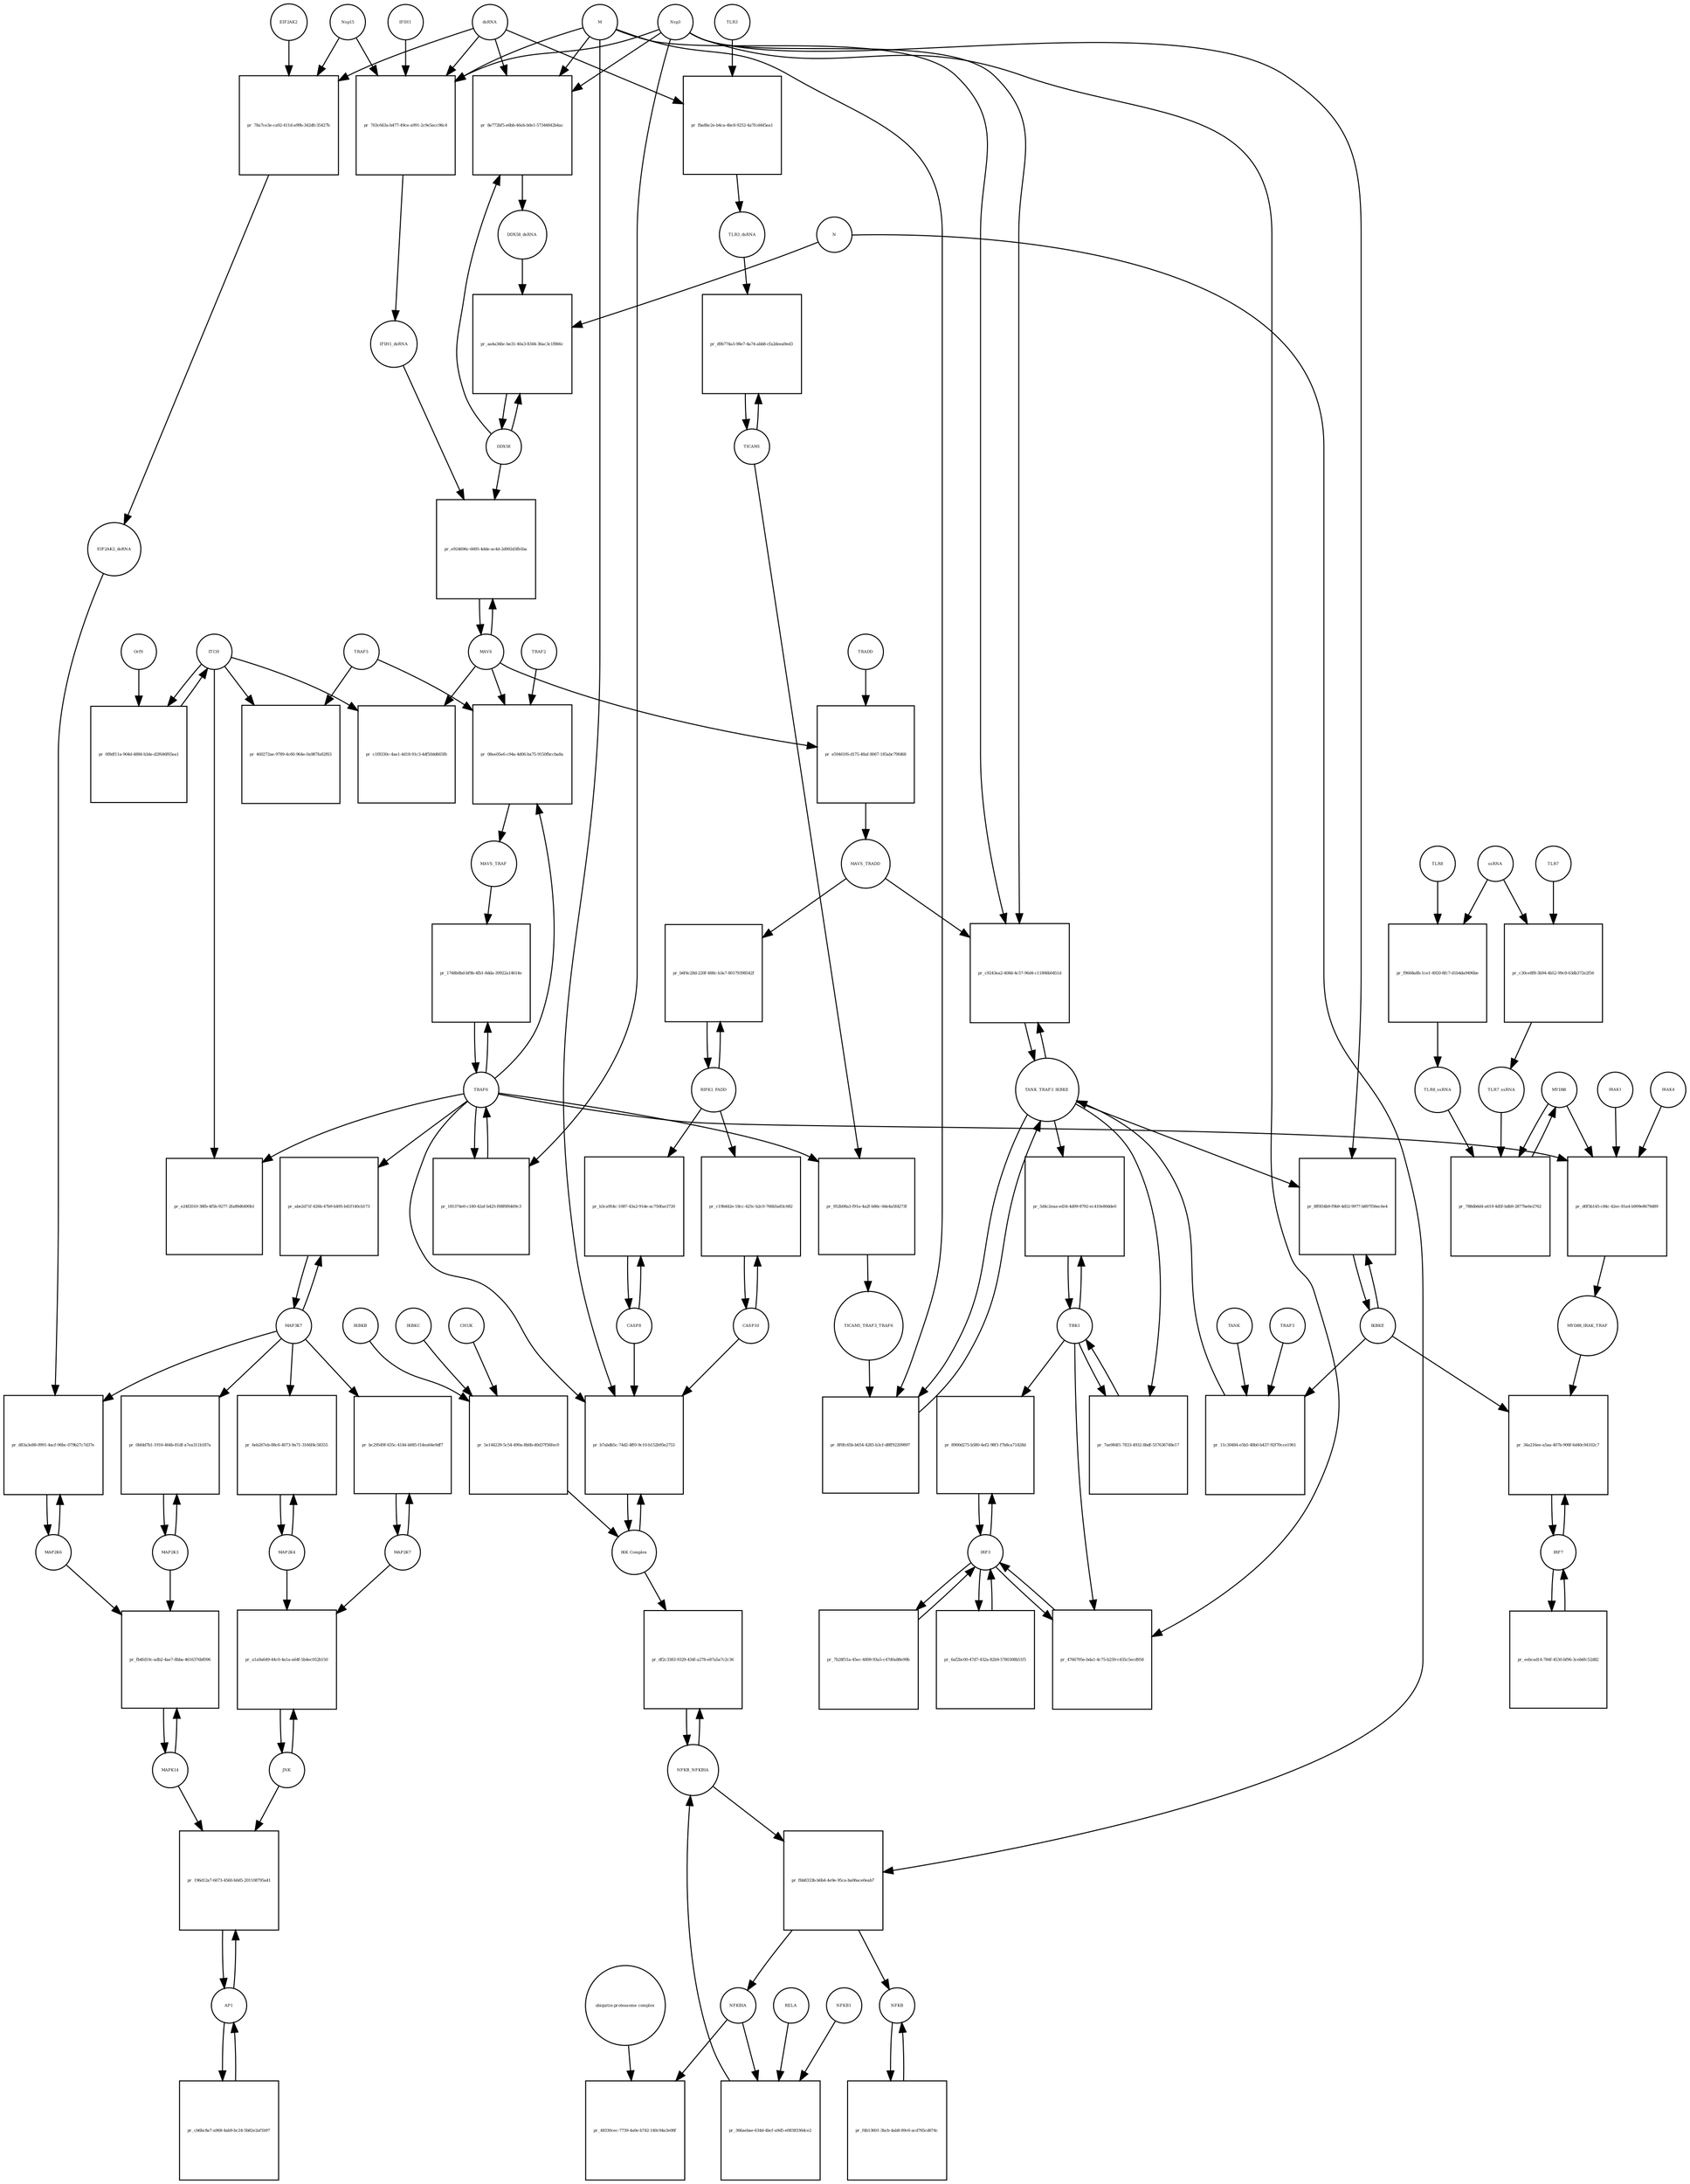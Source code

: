 strict digraph  {
dsRNA [annotation="", bipartite=0, cls="nucleic acid feature", fontsize=4, label=dsRNA, shape=circle];
"pr_8e772bf5-e6bb-46eb-b0e1-57344842b4ac" [annotation="", bipartite=1, cls=process, fontsize=4, label="pr_8e772bf5-e6bb-46eb-b0e1-57344842b4ac", shape=square];
DDX58_dsRNA [annotation="", bipartite=0, cls=complex, fontsize=4, label=DDX58_dsRNA, shape=circle];
M [annotation=urn_miriam_ncbiprotein_1796318601, bipartite=0, cls=macromolecule, fontsize=4, label=M, shape=circle];
Nsp3 [annotation=urn_miriam_ncbiprotein_1802476807, bipartite=0, cls=macromolecule, fontsize=4, label=Nsp3, shape=circle];
DDX58 [annotation=urn_miriam_hgnc_19102, bipartite=0, cls=macromolecule, fontsize=4, label=DDX58, shape=circle];
"pr_763c663a-b477-49ce-a991-2c9e5ecc96c4" [annotation="", bipartite=1, cls=process, fontsize=4, label="pr_763c663a-b477-49ce-a991-2c9e5ecc96c4", shape=square];
IFIH1_dsRNA [annotation="", bipartite=0, cls=complex, fontsize=4, label=IFIH1_dsRNA, shape=circle];
Nsp15 [annotation=urn_miriam_ncbiprotein_1802476818, bipartite=0, cls=macromolecule, fontsize=4, label=Nsp15, shape=circle];
IFIH1 [annotation=urn_miriam_hgnc_18873, bipartite=0, cls=macromolecule, fontsize=4, label=IFIH1, shape=circle];
"pr_aa4a34bc-be31-40a3-8344-36ac3c1f866c" [annotation="", bipartite=1, cls=process, fontsize=4, label="pr_aa4a34bc-be31-40a3-8344-36ac3c1f866c", shape=square];
N [annotation=urn_miriam_ncbiprotein_1798174255, bipartite=0, cls=macromolecule, fontsize=4, label=N, shape=circle];
MAVS [annotation=urn_miriam_hgnc_29233, bipartite=0, cls="macromolecule multimer", fontsize=4, label=MAVS, shape=circle];
"pr_e924696c-6695-4dde-ac4d-2d902d3fb1ba" [annotation="", bipartite=1, cls=process, fontsize=4, label="pr_e924696c-6695-4dde-ac4d-2d902d3fb1ba", shape=square];
NFKBIA [annotation=urn_miriam_hgnc_7797, bipartite=0, cls=macromolecule, fontsize=4, label=NFKBIA, shape=circle];
"pr_48330cec-7739-4a0e-b742-140c94a3e08f" [annotation="", bipartite=1, cls=process, fontsize=4, label="pr_48330cec-7739-4a0e-b742-140c94a3e08f", shape=square];
"ubiquitin-proteasome complex" [annotation="", bipartite=0, cls=complex, fontsize=4, label="ubiquitin-proteasome complex", shape=circle];
IRF3 [annotation=urn_miriam_hgnc_6118, bipartite=0, cls=macromolecule, fontsize=4, label=IRF3, shape=circle];
"pr_8900d275-b580-4ef2-98f1-f7b8ca71428d" [annotation="", bipartite=1, cls=process, fontsize=4, label="pr_8900d275-b580-4ef2-98f1-f7b8ca71428d", shape=square];
TBK1 [annotation="", bipartite=0, cls=macromolecule, fontsize=4, label=TBK1, shape=circle];
"pr_4766795e-bda1-4c75-b259-c435c5ecd958" [annotation="", bipartite=1, cls=process, fontsize=4, label="pr_4766795e-bda1-4c75-b259-c435c5ecd958", shape=square];
IRF7 [annotation=urn_miriam_hgnc_6122, bipartite=0, cls="macromolecule multimer", fontsize=4, label=IRF7, shape=circle];
"pr_34a216ee-a5aa-407b-906f-6d40c94102c7" [annotation="", bipartite=1, cls=process, fontsize=4, label="pr_34a216ee-a5aa-407b-906f-6d40c94102c7", shape=square];
IKBKE [annotation=urn_miriam_hgnc_14552, bipartite=0, cls=macromolecule, fontsize=4, label=IKBKE, shape=circle];
MYD88_IRAK_TRAF [annotation="", bipartite=0, cls=complex, fontsize=4, label=MYD88_IRAK_TRAF, shape=circle];
TRAF6 [annotation=urn_miriam_hgnc_12036, bipartite=0, cls=macromolecule, fontsize=4, label=TRAF6, shape=circle];
"pr_1748b0bd-bf9b-4fb1-8dda-39922a14614e" [annotation="", bipartite=1, cls=process, fontsize=4, label="pr_1748b0bd-bf9b-4fb1-8dda-39922a14614e", shape=square];
MAVS_TRAF [annotation="", bipartite=0, cls=complex, fontsize=4, label=MAVS_TRAF, shape=circle];
"pr_c1f8330c-4ae1-4d18-91c3-4df50dd665fb" [annotation="", bipartite=1, cls=process, fontsize=4, label="pr_c1f8330c-4ae1-4d18-91c3-4df50dd665fb", shape=square];
ITCH [annotation="", bipartite=0, cls=macromolecule, fontsize=4, label=ITCH, shape=circle];
TRAF5 [annotation=urn_miriam_hgnc_12035, bipartite=0, cls=macromolecule, fontsize=4, label=TRAF5, shape=circle];
"pr_460272ae-9789-4c60-964e-0a987fa82f63" [annotation="", bipartite=1, cls=process, fontsize=4, label="pr_460272ae-9789-4c60-964e-0a987fa82f63", shape=square];
"pr_e24f2010-38fb-4f5b-9277-2fa89d6490b1" [annotation="", bipartite=1, cls=process, fontsize=4, label="pr_e24f2010-38fb-4f5b-9277-2fa89d6490b1", shape=square];
TICAM1 [annotation=urn_miriam_hgnc_18348, bipartite=0, cls=macromolecule, fontsize=4, label=TICAM1, shape=circle];
"pr_d9b774a3-98e7-4a74-abb8-cfa2deea9ed3" [annotation="", bipartite=1, cls=process, fontsize=4, label="pr_d9b774a3-98e7-4a74-abb8-cfa2deea9ed3", shape=square];
TLR3_dsRNA [annotation="", bipartite=0, cls=complex, fontsize=4, label=TLR3_dsRNA, shape=circle];
TLR3 [annotation=urn_miriam_hgnc_11849, bipartite=0, cls="macromolecule multimer", fontsize=4, label=TLR3, shape=circle];
"pr_fba8bc2e-b4ca-4bc8-9252-4a7fcd445ea1" [annotation="", bipartite=1, cls=process, fontsize=4, label="pr_fba8bc2e-b4ca-4bc8-9252-4a7fcd445ea1", shape=square];
"pr_952b08a3-f91a-4a2f-b86c-0de4a5fd273f" [annotation="", bipartite=1, cls=process, fontsize=4, label="pr_952b08a3-f91a-4a2f-b86c-0de4a5fd273f", shape=square];
TICAM1_TRAF3_TRAF6 [annotation="", bipartite=0, cls=complex, fontsize=4, label=TICAM1_TRAF3_TRAF6, shape=circle];
TANK_TRAF3_IKBKE [annotation="", bipartite=0, cls=complex, fontsize=4, label=TANK_TRAF3_IKBKE, shape=circle];
"pr_8f0fc65b-b654-4285-b3cf-d8ff92209897" [annotation="", bipartite=1, cls=process, fontsize=4, label="pr_8f0fc65b-b654-4285-b3cf-d8ff92209897", shape=square];
"pr_5d4c2eaa-ed34-4d09-8792-ec410e80dde0" [annotation="", bipartite=1, cls=process, fontsize=4, label="pr_5d4c2eaa-ed34-4d09-8792-ec410e80dde0", shape=square];
"pr_8ff854b9-f9b9-4d52-9977-b897f56ec6e4" [annotation="", bipartite=1, cls=process, fontsize=4, label="pr_8ff854b9-f9b9-4d52-9977-b897f56ec6e4", shape=square];
MYD88 [annotation="", bipartite=0, cls=macromolecule, fontsize=4, label=MYD88, shape=circle];
"pr_d0f5b145-c84c-42ec-81a4-b909e8679d89" [annotation="", bipartite=1, cls=process, fontsize=4, label="pr_d0f5b145-c84c-42ec-81a4-b909e8679d89", shape=square];
IRAK1 [annotation=urn_miriam_hgnc_6112, bipartite=0, cls=macromolecule, fontsize=4, label=IRAK1, shape=circle];
IRAK4 [annotation=urn_miriam_hgnc_17967, bipartite=0, cls=macromolecule, fontsize=4, label=IRAK4, shape=circle];
TLR7 [annotation=urn_miriam_hgnc_15631, bipartite=0, cls=macromolecule, fontsize=4, label=TLR7, shape=circle];
"pr_c30ce8f8-3b94-4b52-99c8-63db372e2f56" [annotation="", bipartite=1, cls=process, fontsize=4, label="pr_c30ce8f8-3b94-4b52-99c8-63db372e2f56", shape=square];
TLR7_ssRNA [annotation="", bipartite=0, cls=complex, fontsize=4, label=TLR7_ssRNA, shape=circle];
ssRNA [annotation="", bipartite=0, cls="nucleic acid feature", fontsize=4, label=ssRNA, shape=circle];
TLR8 [annotation=urn_miriam_hgnc_15632, bipartite=0, cls=macromolecule, fontsize=4, label=TLR8, shape=circle];
"pr_f9668a8b-1ce1-4920-8fc7-d1b4da9496be" [annotation="", bipartite=1, cls=process, fontsize=4, label="pr_f9668a8b-1ce1-4920-8fc7-d1b4da9496be", shape=square];
TLR8_ssRNA [annotation="", bipartite=0, cls=complex, fontsize=4, label=TLR8_ssRNA, shape=circle];
"pr_788db6d4-a619-4d5f-bdb9-2877be6e2762" [annotation="", bipartite=1, cls=process, fontsize=4, label="pr_788db6d4-a619-4d5f-bdb9-2877be6e2762", shape=square];
MAP3K7 [annotation="", bipartite=0, cls=macromolecule, fontsize=4, label=MAP3K7, shape=circle];
"pr_abe2d71f-426b-47b9-b495-b41f140cb173" [annotation="", bipartite=1, cls=process, fontsize=4, label="pr_abe2d71f-426b-47b9-b495-b41f140cb173", shape=square];
TRAF2 [annotation=urn_miriam_hgnc_12032, bipartite=0, cls=macromolecule, fontsize=4, label=TRAF2, shape=circle];
"pr_08ee05e6-c94a-4d06-ba75-9150fbccba8a" [annotation="", bipartite=1, cls=process, fontsize=4, label="pr_08ee05e6-c94a-4d06-ba75-9150fbccba8a", shape=square];
"pr_0f8df11a-904d-4884-b3de-d2f646f65ea1" [annotation="", bipartite=1, cls=process, fontsize=4, label="pr_0f8df11a-904d-4884-b3de-d2f646f65ea1", shape=square];
Orf9 [annotation=urn_miriam_uniprot_P59636, bipartite=0, cls=macromolecule, fontsize=4, label=Orf9, shape=circle];
"pr_e59461f6-d175-48af-8067-185abc79fd68" [annotation="", bipartite=1, cls=process, fontsize=4, label="pr_e59461f6-d175-48af-8067-185abc79fd68", shape=square];
MAVS_TRADD [annotation="", bipartite=0, cls=complex, fontsize=4, label=MAVS_TRADD, shape=circle];
TRADD [annotation=urn_miriam_hgnc_12030, bipartite=0, cls=macromolecule, fontsize=4, label=TRADD, shape=circle];
"pr_181374e0-c180-42af-b425-f08f0f6469c3" [annotation="", bipartite=1, cls=process, fontsize=4, label="pr_181374e0-c180-42af-b425-f08f0f6469c3", shape=square];
AP1 [annotation="", bipartite=0, cls=complex, fontsize=4, label=AP1, shape=circle];
"pr_196d12a7-6673-4560-b0d5-201108795a41" [annotation="", bipartite=1, cls=process, fontsize=4, label="pr_196d12a7-6673-4560-b0d5-201108795a41", shape=square];
MAPK14 [annotation="", bipartite=0, cls=macromolecule, fontsize=4, label=MAPK14, shape=circle];
JNK [annotation="", bipartite=0, cls=complex, fontsize=4, label=JNK, shape=circle];
"pr_a1a9a649-44c0-4a1a-a64f-5b4ec052b150" [annotation="", bipartite=1, cls=process, fontsize=4, label="pr_a1a9a649-44c0-4a1a-a64f-5b4ec052b150", shape=square];
MAP2K7 [annotation="", bipartite=0, cls=macromolecule, fontsize=4, label=MAP2K7, shape=circle];
MAP2K4 [annotation="", bipartite=0, cls=macromolecule, fontsize=4, label=MAP2K4, shape=circle];
"pr_6eb267eb-88c6-4073-9a71-3166f4c58355" [annotation="", bipartite=1, cls=process, fontsize=4, label="pr_6eb267eb-88c6-4073-9a71-3166f4c58355", shape=square];
"pr_bc29549f-635c-4144-b085-f14ea64e9df7" [annotation="", bipartite=1, cls=process, fontsize=4, label="pr_bc29549f-635c-4144-b085-f14ea64e9df7", shape=square];
MAP2K3 [annotation="", bipartite=0, cls=macromolecule, fontsize=4, label=MAP2K3, shape=circle];
"pr_0bfdd7b1-1916-464b-81df-a7ea311b187a" [annotation="", bipartite=1, cls=process, fontsize=4, label="pr_0bfdd7b1-1916-464b-81df-a7ea311b187a", shape=square];
MAP2K6 [annotation="", bipartite=0, cls=macromolecule, fontsize=4, label=MAP2K6, shape=circle];
"pr_d83a3e88-0991-4acf-96bc-079b27c7d37e" [annotation="", bipartite=1, cls=process, fontsize=4, label="pr_d83a3e88-0991-4acf-96bc-079b27c7d37e", shape=square];
EIF2AK2_dsRNA [annotation="", bipartite=0, cls=complex, fontsize=4, label=EIF2AK2_dsRNA, shape=circle];
"pr_78a7ce3e-ca92-411d-a99b-342dfc35427b" [annotation="", bipartite=1, cls=process, fontsize=4, label="pr_78a7ce3e-ca92-411d-a99b-342dfc35427b", shape=square];
EIF2AK2 [annotation=urn_miriam_hgnc_9437, bipartite=0, cls=macromolecule, fontsize=4, label=EIF2AK2, shape=circle];
RIPK1_FADD [annotation="", bipartite=0, cls=complex, fontsize=4, label=RIPK1_FADD, shape=circle];
"pr_b6f4c28d-220f-488c-b3a7-80179398542f" [annotation="", bipartite=1, cls=process, fontsize=4, label="pr_b6f4c28d-220f-488c-b3a7-80179398542f", shape=square];
CASP8 [annotation="", bipartite=0, cls=macromolecule, fontsize=4, label=CASP8, shape=circle];
"pr_b3ca954c-1087-43a2-91de-ac750fae3720" [annotation="", bipartite=1, cls=process, fontsize=4, label="pr_b3ca954c-1087-43a2-91de-ac750fae3720", shape=square];
CASP10 [annotation="", bipartite=0, cls=macromolecule, fontsize=4, label=CASP10, shape=circle];
"pr_c19b442e-18cc-425c-b2c0-766b5a83c682" [annotation="", bipartite=1, cls=process, fontsize=4, label="pr_c19b442e-18cc-425c-b2c0-766b5a83c682", shape=square];
NFKB_NFKBIA [annotation="", bipartite=0, cls=complex, fontsize=4, label=NFKB_NFKBIA, shape=circle];
"pr_df2c3383-9329-434f-a278-e87a5a7c2c36" [annotation="", bipartite=1, cls=process, fontsize=4, label="pr_df2c3383-9329-434f-a278-e87a5a7c2c36", shape=square];
"IKK Complex" [annotation="", bipartite=0, cls=complex, fontsize=4, label="IKK Complex", shape=circle];
"pr_fbb8333b-b6b4-4e9e-95ca-ba06ace0eab7" [annotation="", bipartite=1, cls=process, fontsize=4, label="pr_fbb8333b-b6b4-4e9e-95ca-ba06ace0eab7", shape=square];
NFKB [annotation="", bipartite=0, cls=complex, fontsize=4, label=NFKB, shape=circle];
"pr_b7abdb5c-74d2-4ff0-9c10-b152b95e2753" [annotation="", bipartite=1, cls=process, fontsize=4, label="pr_b7abdb5c-74d2-4ff0-9c10-b152b95e2753", shape=square];
"pr_366aebae-634d-4bcf-a9d5-e0838336dce2" [annotation="", bipartite=1, cls=process, fontsize=4, label="pr_366aebae-634d-4bcf-a9d5-e0838336dce2", shape=square];
RELA [annotation="", bipartite=0, cls=macromolecule, fontsize=4, label=RELA, shape=circle];
NFKB1 [annotation="", bipartite=0, cls=macromolecule, fontsize=4, label=NFKB1, shape=circle];
IKBKG [annotation="", bipartite=0, cls=macromolecule, fontsize=4, label=IKBKG, shape=circle];
"pr_5e144239-5c54-490a-8b0b-d0d37f56fec0" [annotation="", bipartite=1, cls=process, fontsize=4, label="pr_5e144239-5c54-490a-8b0b-d0d37f56fec0", shape=square];
CHUK [annotation="", bipartite=0, cls=macromolecule, fontsize=4, label=CHUK, shape=circle];
IKBKB [annotation="", bipartite=0, cls=macromolecule, fontsize=4, label=IKBKB, shape=circle];
"pr_c9243ea2-408d-4c57-96d4-c11806b0451d" [annotation="", bipartite=1, cls=process, fontsize=4, label="pr_c9243ea2-408d-4c57-96d4-c11806b0451d", shape=square];
"pr_7ae984f1-7833-4932-8bdf-557636748e17" [annotation="", bipartite=1, cls=process, fontsize=4, label="pr_7ae984f1-7833-4932-8bdf-557636748e17", shape=square];
"pr_fb4fd10c-adb2-4ae7-8bba-4616376bf096" [annotation="", bipartite=1, cls=process, fontsize=4, label="pr_fb4fd10c-adb2-4ae7-8bba-4616376bf096", shape=square];
TRAF3 [annotation="", bipartite=0, cls=macromolecule, fontsize=4, label=TRAF3, shape=circle];
"pr_11c30484-e5b5-48b0-b437-92f70cce1961" [annotation="", bipartite=1, cls=process, fontsize=4, label="pr_11c30484-e5b5-48b0-b437-92f70cce1961", shape=square];
TANK [annotation="", bipartite=0, cls=macromolecule, fontsize=4, label=TANK, shape=circle];
"pr_cb6bc8a7-a968-4ab9-bc24-5b82e2af1b97" [annotation="", bipartite=1, cls=process, fontsize=4, label="pr_cb6bc8a7-a968-4ab9-bc24-5b82e2af1b97", shape=square];
"pr_eebcad14-784f-4530-bf96-3ceb6fc52d82" [annotation="", bipartite=1, cls=process, fontsize=4, label="pr_eebcad14-784f-4530-bf96-3ceb6fc52d82", shape=square];
"pr_7b28f51a-45ec-4809-93a5-c47d0a88e99b" [annotation="", bipartite=1, cls=process, fontsize=4, label="pr_7b28f51a-45ec-4809-93a5-c47d0a88e99b", shape=square];
"pr_f4b13601-3bcb-4ab8-89c6-acd765cd674c" [annotation="", bipartite=1, cls=process, fontsize=4, label="pr_f4b13601-3bcb-4ab8-89c6-acd765cd674c", shape=square];
"pr_6af2bc00-47d7-432a-82b9-5780308b51f5" [annotation="", bipartite=1, cls=process, fontsize=4, label="pr_6af2bc00-47d7-432a-82b9-5780308b51f5", shape=square];
dsRNA -> "pr_8e772bf5-e6bb-46eb-b0e1-57344842b4ac"  [annotation="", interaction_type=consumption];
dsRNA -> "pr_763c663a-b477-49ce-a991-2c9e5ecc96c4"  [annotation="", interaction_type=consumption];
dsRNA -> "pr_fba8bc2e-b4ca-4bc8-9252-4a7fcd445ea1"  [annotation="", interaction_type=consumption];
dsRNA -> "pr_78a7ce3e-ca92-411d-a99b-342dfc35427b"  [annotation="", interaction_type=consumption];
"pr_8e772bf5-e6bb-46eb-b0e1-57344842b4ac" -> DDX58_dsRNA  [annotation="", interaction_type=production];
DDX58_dsRNA -> "pr_aa4a34bc-be31-40a3-8344-36ac3c1f866c"  [annotation="urn_miriam_pubmed_25581309|urn_miriam_pubmed_28148787|urn_miriam_taxonomy_694009", interaction_type=catalysis];
M -> "pr_8e772bf5-e6bb-46eb-b0e1-57344842b4ac"  [annotation="urn_miriam_pubmed_20303872|urn_miriam_pubmed_19380580|urn_miriam_pubmed_31226023|urn_miriam_taxonomy_694009", interaction_type=inhibition];
M -> "pr_763c663a-b477-49ce-a991-2c9e5ecc96c4"  [annotation="urn_miriam_pubmed_28484023|urn_miriam_pubmed_19380580|urn_miriam_pubmed_31226023|urn_miriam_taxonomy_694009", interaction_type=inhibition];
M -> "pr_8f0fc65b-b654-4285-b3cf-d8ff92209897"  [annotation="urn_miriam_pubmed_19380580|urn_miriam_pubmed_19366914|urn_miriam_taxonomy_694009", interaction_type=inhibition];
M -> "pr_b7abdb5c-74d2-4ff0-9c10-b152b95e2753"  [annotation="urn_miriam_pubmed_19366914|urn_miriam_pubmed_20303872|urn_miriam_pubmed_17705188|urn_miriam_pubmed_694009", interaction_type=inhibition];
M -> "pr_c9243ea2-408d-4c57-96d4-c11806b0451d"  [annotation="urn_miriam_pubmed_19366914|urn_miriam_pubmed_27164085|urn_miriam_pubmed_19380580|urn_miriam_taxonomy_694009", interaction_type=inhibition];
Nsp3 -> "pr_8e772bf5-e6bb-46eb-b0e1-57344842b4ac"  [annotation="urn_miriam_pubmed_20303872|urn_miriam_pubmed_19380580|urn_miriam_pubmed_31226023|urn_miriam_taxonomy_694009", interaction_type=inhibition];
Nsp3 -> "pr_763c663a-b477-49ce-a991-2c9e5ecc96c4"  [annotation="urn_miriam_pubmed_28484023|urn_miriam_pubmed_19380580|urn_miriam_pubmed_31226023|urn_miriam_taxonomy_694009", interaction_type=inhibition];
Nsp3 -> "pr_4766795e-bda1-4c75-b259-c435c5ecd958"  [annotation="urn_miriam_pubmed_17761676|urn_miriam_pubmed_31226023|urn_miriam_taxonomy_694009", interaction_type=inhibition];
Nsp3 -> "pr_8ff854b9-f9b9-4d52-9977-b897f56ec6e4"  [annotation="urn_miriam_pubmed_20303872|urn_miriam_pubmed_31226023|urn_miriam_taxonomy_694009", interaction_type=inhibition];
Nsp3 -> "pr_181374e0-c180-42af-b425-f08f0f6469c3"  [annotation="urn_miriam_pubmed_27164085|urn_miriam_taxonomy_694009", interaction_type=catalysis];
Nsp3 -> "pr_c9243ea2-408d-4c57-96d4-c11806b0451d"  [annotation="urn_miriam_pubmed_19366914|urn_miriam_pubmed_27164085|urn_miriam_pubmed_19380580|urn_miriam_taxonomy_694009", interaction_type=inhibition];
DDX58 -> "pr_8e772bf5-e6bb-46eb-b0e1-57344842b4ac"  [annotation="", interaction_type=consumption];
DDX58 -> "pr_aa4a34bc-be31-40a3-8344-36ac3c1f866c"  [annotation="", interaction_type=consumption];
DDX58 -> "pr_e924696c-6695-4dde-ac4d-2d902d3fb1ba"  [annotation=urn_miriam_pubmed_25581309, interaction_type=catalysis];
"pr_763c663a-b477-49ce-a991-2c9e5ecc96c4" -> IFIH1_dsRNA  [annotation="", interaction_type=production];
IFIH1_dsRNA -> "pr_e924696c-6695-4dde-ac4d-2d902d3fb1ba"  [annotation=urn_miriam_pubmed_25581309, interaction_type=catalysis];
Nsp15 -> "pr_763c663a-b477-49ce-a991-2c9e5ecc96c4"  [annotation="urn_miriam_pubmed_28484023|urn_miriam_pubmed_19380580|urn_miriam_pubmed_31226023|urn_miriam_taxonomy_694009", interaction_type=inhibition];
Nsp15 -> "pr_78a7ce3e-ca92-411d-a99b-342dfc35427b"  [annotation="urn_miriam_pubmed_28484023|urn_miriam_pubmed_19366914|urn_miriam_taxonomy_694009", interaction_type=inhibition];
IFIH1 -> "pr_763c663a-b477-49ce-a991-2c9e5ecc96c4"  [annotation="", interaction_type=consumption];
"pr_aa4a34bc-be31-40a3-8344-36ac3c1f866c" -> DDX58  [annotation="", interaction_type=production];
N -> "pr_aa4a34bc-be31-40a3-8344-36ac3c1f866c"  [annotation="urn_miriam_pubmed_25581309|urn_miriam_pubmed_28148787|urn_miriam_taxonomy_694009", interaction_type=inhibition];
N -> "pr_fbb8333b-b6b4-4e9e-95ca-ba06ace0eab7"  [annotation="urn_miriam_pubmed_16143815|urn_miriam_taxonomy_694009", interaction_type=stimulation];
MAVS -> "pr_e924696c-6695-4dde-ac4d-2d902d3fb1ba"  [annotation="", interaction_type=consumption];
MAVS -> "pr_c1f8330c-4ae1-4d18-91c3-4df50dd665fb"  [annotation="", interaction_type=consumption];
MAVS -> "pr_08ee05e6-c94a-4d06-ba75-9150fbccba8a"  [annotation="", interaction_type=consumption];
MAVS -> "pr_e59461f6-d175-48af-8067-185abc79fd68"  [annotation="", interaction_type=consumption];
"pr_e924696c-6695-4dde-ac4d-2d902d3fb1ba" -> MAVS  [annotation="", interaction_type=production];
NFKBIA -> "pr_48330cec-7739-4a0e-b742-140c94a3e08f"  [annotation="", interaction_type=consumption];
NFKBIA -> "pr_366aebae-634d-4bcf-a9d5-e0838336dce2"  [annotation="", interaction_type=consumption];
"ubiquitin-proteasome complex" -> "pr_48330cec-7739-4a0e-b742-140c94a3e08f"  [annotation=urn_miriam_pubmed_20303872, interaction_type=catalysis];
IRF3 -> "pr_8900d275-b580-4ef2-98f1-f7b8ca71428d"  [annotation="", interaction_type=consumption];
IRF3 -> "pr_4766795e-bda1-4c75-b259-c435c5ecd958"  [annotation="", interaction_type=consumption];
IRF3 -> "pr_7b28f51a-45ec-4809-93a5-c47d0a88e99b"  [annotation="", interaction_type=consumption];
IRF3 -> "pr_6af2bc00-47d7-432a-82b9-5780308b51f5"  [annotation="", interaction_type=consumption];
"pr_8900d275-b580-4ef2-98f1-f7b8ca71428d" -> IRF3  [annotation="", interaction_type=production];
TBK1 -> "pr_8900d275-b580-4ef2-98f1-f7b8ca71428d"  [annotation=urn_miriam_pubmed_25581309, interaction_type=catalysis];
TBK1 -> "pr_4766795e-bda1-4c75-b259-c435c5ecd958"  [annotation="urn_miriam_pubmed_17761676|urn_miriam_pubmed_31226023|urn_miriam_taxonomy_694009", interaction_type=catalysis];
TBK1 -> "pr_5d4c2eaa-ed34-4d09-8792-ec410e80dde0"  [annotation="", interaction_type=consumption];
TBK1 -> "pr_7ae984f1-7833-4932-8bdf-557636748e17"  [annotation="", interaction_type=consumption];
"pr_4766795e-bda1-4c75-b259-c435c5ecd958" -> IRF3  [annotation="", interaction_type=production];
IRF7 -> "pr_34a216ee-a5aa-407b-906f-6d40c94102c7"  [annotation="", interaction_type=consumption];
IRF7 -> "pr_eebcad14-784f-4530-bf96-3ceb6fc52d82"  [annotation="", interaction_type=consumption];
"pr_34a216ee-a5aa-407b-906f-6d40c94102c7" -> IRF7  [annotation="", interaction_type=production];
IKBKE -> "pr_34a216ee-a5aa-407b-906f-6d40c94102c7"  [annotation=urn_miriam_pubmed_20303872, interaction_type=catalysis];
IKBKE -> "pr_8ff854b9-f9b9-4d52-9977-b897f56ec6e4"  [annotation="", interaction_type=consumption];
IKBKE -> "pr_11c30484-e5b5-48b0-b437-92f70cce1961"  [annotation="", interaction_type=consumption];
MYD88_IRAK_TRAF -> "pr_34a216ee-a5aa-407b-906f-6d40c94102c7"  [annotation=urn_miriam_pubmed_20303872, interaction_type=catalysis];
TRAF6 -> "pr_1748b0bd-bf9b-4fb1-8dda-39922a14614e"  [annotation="", interaction_type=consumption];
TRAF6 -> "pr_e24f2010-38fb-4f5b-9277-2fa89d6490b1"  [annotation="", interaction_type=consumption];
TRAF6 -> "pr_952b08a3-f91a-4a2f-b86c-0de4a5fd273f"  [annotation="", interaction_type=consumption];
TRAF6 -> "pr_d0f5b145-c84c-42ec-81a4-b909e8679d89"  [annotation="", interaction_type=consumption];
TRAF6 -> "pr_abe2d71f-426b-47b9-b495-b41f140cb173"  [annotation=urn_miriam_pubmed_19366914, interaction_type=stimulation];
TRAF6 -> "pr_08ee05e6-c94a-4d06-ba75-9150fbccba8a"  [annotation="", interaction_type=consumption];
TRAF6 -> "pr_181374e0-c180-42af-b425-f08f0f6469c3"  [annotation="", interaction_type=consumption];
TRAF6 -> "pr_b7abdb5c-74d2-4ff0-9c10-b152b95e2753"  [annotation="urn_miriam_pubmed_19366914|urn_miriam_pubmed_20303872|urn_miriam_pubmed_17705188|urn_miriam_pubmed_694009", interaction_type=stimulation];
"pr_1748b0bd-bf9b-4fb1-8dda-39922a14614e" -> TRAF6  [annotation="", interaction_type=production];
MAVS_TRAF -> "pr_1748b0bd-bf9b-4fb1-8dda-39922a14614e"  [annotation=urn_miriam_pubmed_19366914, interaction_type=catalysis];
ITCH -> "pr_c1f8330c-4ae1-4d18-91c3-4df50dd665fb"  [annotation=urn_miriam_pubmed_25135833, interaction_type=catalysis];
ITCH -> "pr_460272ae-9789-4c60-964e-0a987fa82f63"  [annotation=urn_miriam_pubmed_25135833, interaction_type=catalysis];
ITCH -> "pr_e24f2010-38fb-4f5b-9277-2fa89d6490b1"  [annotation=urn_miriam_pubmed_25135833, interaction_type=catalysis];
ITCH -> "pr_0f8df11a-904d-4884-b3de-d2f646f65ea1"  [annotation="", interaction_type=consumption];
TRAF5 -> "pr_460272ae-9789-4c60-964e-0a987fa82f63"  [annotation="", interaction_type=consumption];
TRAF5 -> "pr_08ee05e6-c94a-4d06-ba75-9150fbccba8a"  [annotation="", interaction_type=consumption];
TICAM1 -> "pr_d9b774a3-98e7-4a74-abb8-cfa2deea9ed3"  [annotation="", interaction_type=consumption];
TICAM1 -> "pr_952b08a3-f91a-4a2f-b86c-0de4a5fd273f"  [annotation="", interaction_type=consumption];
"pr_d9b774a3-98e7-4a74-abb8-cfa2deea9ed3" -> TICAM1  [annotation="", interaction_type=production];
TLR3_dsRNA -> "pr_d9b774a3-98e7-4a74-abb8-cfa2deea9ed3"  [annotation=urn_miriam_pubmed_20303872, interaction_type=stimulation];
TLR3 -> "pr_fba8bc2e-b4ca-4bc8-9252-4a7fcd445ea1"  [annotation="", interaction_type=consumption];
"pr_fba8bc2e-b4ca-4bc8-9252-4a7fcd445ea1" -> TLR3_dsRNA  [annotation="", interaction_type=production];
"pr_952b08a3-f91a-4a2f-b86c-0de4a5fd273f" -> TICAM1_TRAF3_TRAF6  [annotation="", interaction_type=production];
TICAM1_TRAF3_TRAF6 -> "pr_8f0fc65b-b654-4285-b3cf-d8ff92209897"  [annotation="urn_miriam_pubmed_19380580|urn_miriam_pubmed_19366914|urn_miriam_taxonomy_694009", interaction_type=stimulation];
TANK_TRAF3_IKBKE -> "pr_8f0fc65b-b654-4285-b3cf-d8ff92209897"  [annotation="", interaction_type=consumption];
TANK_TRAF3_IKBKE -> "pr_5d4c2eaa-ed34-4d09-8792-ec410e80dde0"  [annotation=urn_miriam_pubmed_20303872, interaction_type=stimulation];
TANK_TRAF3_IKBKE -> "pr_8ff854b9-f9b9-4d52-9977-b897f56ec6e4"  [annotation="urn_miriam_pubmed_20303872|urn_miriam_pubmed_31226023|urn_miriam_taxonomy_694009", interaction_type=stimulation];
TANK_TRAF3_IKBKE -> "pr_c9243ea2-408d-4c57-96d4-c11806b0451d"  [annotation="", interaction_type=consumption];
TANK_TRAF3_IKBKE -> "pr_7ae984f1-7833-4932-8bdf-557636748e17"  [annotation=urn_miriam_pubmed_19366914, interaction_type=stimulation];
"pr_8f0fc65b-b654-4285-b3cf-d8ff92209897" -> TANK_TRAF3_IKBKE  [annotation="", interaction_type=production];
"pr_5d4c2eaa-ed34-4d09-8792-ec410e80dde0" -> TBK1  [annotation="", interaction_type=production];
"pr_8ff854b9-f9b9-4d52-9977-b897f56ec6e4" -> IKBKE  [annotation="", interaction_type=production];
MYD88 -> "pr_d0f5b145-c84c-42ec-81a4-b909e8679d89"  [annotation="", interaction_type=consumption];
MYD88 -> "pr_788db6d4-a619-4d5f-bdb9-2877be6e2762"  [annotation="", interaction_type=consumption];
"pr_d0f5b145-c84c-42ec-81a4-b909e8679d89" -> MYD88_IRAK_TRAF  [annotation="", interaction_type=production];
IRAK1 -> "pr_d0f5b145-c84c-42ec-81a4-b909e8679d89"  [annotation="", interaction_type=consumption];
IRAK4 -> "pr_d0f5b145-c84c-42ec-81a4-b909e8679d89"  [annotation="", interaction_type=consumption];
TLR7 -> "pr_c30ce8f8-3b94-4b52-99c8-63db372e2f56"  [annotation="", interaction_type=consumption];
"pr_c30ce8f8-3b94-4b52-99c8-63db372e2f56" -> TLR7_ssRNA  [annotation="", interaction_type=production];
TLR7_ssRNA -> "pr_788db6d4-a619-4d5f-bdb9-2877be6e2762"  [annotation=urn_miriam_pubmed_19366914, interaction_type=stimulation];
ssRNA -> "pr_c30ce8f8-3b94-4b52-99c8-63db372e2f56"  [annotation="", interaction_type=consumption];
ssRNA -> "pr_f9668a8b-1ce1-4920-8fc7-d1b4da9496be"  [annotation="", interaction_type=consumption];
TLR8 -> "pr_f9668a8b-1ce1-4920-8fc7-d1b4da9496be"  [annotation="", interaction_type=consumption];
"pr_f9668a8b-1ce1-4920-8fc7-d1b4da9496be" -> TLR8_ssRNA  [annotation="", interaction_type=production];
TLR8_ssRNA -> "pr_788db6d4-a619-4d5f-bdb9-2877be6e2762"  [annotation=urn_miriam_pubmed_19366914, interaction_type=stimulation];
"pr_788db6d4-a619-4d5f-bdb9-2877be6e2762" -> MYD88  [annotation="", interaction_type=production];
MAP3K7 -> "pr_abe2d71f-426b-47b9-b495-b41f140cb173"  [annotation="", interaction_type=consumption];
MAP3K7 -> "pr_6eb267eb-88c6-4073-9a71-3166f4c58355"  [annotation=urn_miriam_pubmed_19366914, interaction_type=catalysis];
MAP3K7 -> "pr_bc29549f-635c-4144-b085-f14ea64e9df7"  [annotation=urn_miriam_pubmed_19366914, interaction_type=catalysis];
MAP3K7 -> "pr_0bfdd7b1-1916-464b-81df-a7ea311b187a"  [annotation=urn_miriam_pubmed_19366914, interaction_type=catalysis];
MAP3K7 -> "pr_d83a3e88-0991-4acf-96bc-079b27c7d37e"  [annotation=urn_miriam_pubmed_19366914, interaction_type=catalysis];
"pr_abe2d71f-426b-47b9-b495-b41f140cb173" -> MAP3K7  [annotation="", interaction_type=production];
TRAF2 -> "pr_08ee05e6-c94a-4d06-ba75-9150fbccba8a"  [annotation="", interaction_type=consumption];
"pr_08ee05e6-c94a-4d06-ba75-9150fbccba8a" -> MAVS_TRAF  [annotation="", interaction_type=production];
"pr_0f8df11a-904d-4884-b3de-d2f646f65ea1" -> ITCH  [annotation="", interaction_type=production];
Orf9 -> "pr_0f8df11a-904d-4884-b3de-d2f646f65ea1"  [annotation="urn_miriam_pubmed_25135833|urn_miriam_taxonomy_694009", interaction_type=stimulation];
"pr_e59461f6-d175-48af-8067-185abc79fd68" -> MAVS_TRADD  [annotation="", interaction_type=production];
MAVS_TRADD -> "pr_b6f4c28d-220f-488c-b3a7-80179398542f"  [annotation=urn_miriam_pubmed_19366914, interaction_type=stimulation];
MAVS_TRADD -> "pr_c9243ea2-408d-4c57-96d4-c11806b0451d"  [annotation="urn_miriam_pubmed_19366914|urn_miriam_pubmed_27164085|urn_miriam_pubmed_19380580|urn_miriam_taxonomy_694009", interaction_type=stimulation];
TRADD -> "pr_e59461f6-d175-48af-8067-185abc79fd68"  [annotation="", interaction_type=consumption];
"pr_181374e0-c180-42af-b425-f08f0f6469c3" -> TRAF6  [annotation="", interaction_type=production];
AP1 -> "pr_196d12a7-6673-4560-b0d5-201108795a41"  [annotation="", interaction_type=consumption];
AP1 -> "pr_cb6bc8a7-a968-4ab9-bc24-5b82e2af1b97"  [annotation="", interaction_type=consumption];
"pr_196d12a7-6673-4560-b0d5-201108795a41" -> AP1  [annotation="", interaction_type=production];
MAPK14 -> "pr_196d12a7-6673-4560-b0d5-201108795a41"  [annotation=urn_miriam_pubmed_19366914, interaction_type=stimulation];
MAPK14 -> "pr_fb4fd10c-adb2-4ae7-8bba-4616376bf096"  [annotation="", interaction_type=consumption];
JNK -> "pr_196d12a7-6673-4560-b0d5-201108795a41"  [annotation=urn_miriam_pubmed_19366914, interaction_type=stimulation];
JNK -> "pr_a1a9a649-44c0-4a1a-a64f-5b4ec052b150"  [annotation="", interaction_type=consumption];
"pr_a1a9a649-44c0-4a1a-a64f-5b4ec052b150" -> JNK  [annotation="", interaction_type=production];
MAP2K7 -> "pr_a1a9a649-44c0-4a1a-a64f-5b4ec052b150"  [annotation=urn_miriam_pubmed_19366914, interaction_type=catalysis];
MAP2K7 -> "pr_bc29549f-635c-4144-b085-f14ea64e9df7"  [annotation="", interaction_type=consumption];
MAP2K4 -> "pr_a1a9a649-44c0-4a1a-a64f-5b4ec052b150"  [annotation=urn_miriam_pubmed_19366914, interaction_type=catalysis];
MAP2K4 -> "pr_6eb267eb-88c6-4073-9a71-3166f4c58355"  [annotation="", interaction_type=consumption];
"pr_6eb267eb-88c6-4073-9a71-3166f4c58355" -> MAP2K4  [annotation="", interaction_type=production];
"pr_bc29549f-635c-4144-b085-f14ea64e9df7" -> MAP2K7  [annotation="", interaction_type=production];
MAP2K3 -> "pr_0bfdd7b1-1916-464b-81df-a7ea311b187a"  [annotation="", interaction_type=consumption];
MAP2K3 -> "pr_fb4fd10c-adb2-4ae7-8bba-4616376bf096"  [annotation=urn_miriam_pubmed_19366914, interaction_type=catalysis];
"pr_0bfdd7b1-1916-464b-81df-a7ea311b187a" -> MAP2K3  [annotation="", interaction_type=production];
MAP2K6 -> "pr_d83a3e88-0991-4acf-96bc-079b27c7d37e"  [annotation="", interaction_type=consumption];
MAP2K6 -> "pr_fb4fd10c-adb2-4ae7-8bba-4616376bf096"  [annotation=urn_miriam_pubmed_19366914, interaction_type=catalysis];
"pr_d83a3e88-0991-4acf-96bc-079b27c7d37e" -> MAP2K6  [annotation="", interaction_type=production];
EIF2AK2_dsRNA -> "pr_d83a3e88-0991-4acf-96bc-079b27c7d37e"  [annotation=urn_miriam_pubmed_19366914, interaction_type=stimulation];
"pr_78a7ce3e-ca92-411d-a99b-342dfc35427b" -> EIF2AK2_dsRNA  [annotation="", interaction_type=production];
EIF2AK2 -> "pr_78a7ce3e-ca92-411d-a99b-342dfc35427b"  [annotation="", interaction_type=consumption];
RIPK1_FADD -> "pr_b6f4c28d-220f-488c-b3a7-80179398542f"  [annotation="", interaction_type=consumption];
RIPK1_FADD -> "pr_b3ca954c-1087-43a2-91de-ac750fae3720"  [annotation=urn_miriam_pubmed_19366914, interaction_type=stimulation];
RIPK1_FADD -> "pr_c19b442e-18cc-425c-b2c0-766b5a83c682"  [annotation=urn_miriam_pubmed_20303872, interaction_type=stimulation];
"pr_b6f4c28d-220f-488c-b3a7-80179398542f" -> RIPK1_FADD  [annotation="", interaction_type=production];
CASP8 -> "pr_b3ca954c-1087-43a2-91de-ac750fae3720"  [annotation="", interaction_type=consumption];
CASP8 -> "pr_b7abdb5c-74d2-4ff0-9c10-b152b95e2753"  [annotation="urn_miriam_pubmed_19366914|urn_miriam_pubmed_20303872|urn_miriam_pubmed_17705188|urn_miriam_pubmed_694009", interaction_type=stimulation];
"pr_b3ca954c-1087-43a2-91de-ac750fae3720" -> CASP8  [annotation="", interaction_type=production];
CASP10 -> "pr_c19b442e-18cc-425c-b2c0-766b5a83c682"  [annotation="", interaction_type=consumption];
CASP10 -> "pr_b7abdb5c-74d2-4ff0-9c10-b152b95e2753"  [annotation="urn_miriam_pubmed_19366914|urn_miriam_pubmed_20303872|urn_miriam_pubmed_17705188|urn_miriam_pubmed_694009", interaction_type=stimulation];
"pr_c19b442e-18cc-425c-b2c0-766b5a83c682" -> CASP10  [annotation="", interaction_type=production];
NFKB_NFKBIA -> "pr_df2c3383-9329-434f-a278-e87a5a7c2c36"  [annotation="", interaction_type=consumption];
NFKB_NFKBIA -> "pr_fbb8333b-b6b4-4e9e-95ca-ba06ace0eab7"  [annotation="", interaction_type=consumption];
"pr_df2c3383-9329-434f-a278-e87a5a7c2c36" -> NFKB_NFKBIA  [annotation="", interaction_type=production];
"IKK Complex" -> "pr_df2c3383-9329-434f-a278-e87a5a7c2c36"  [annotation=urn_miriam_pubmed_19366914, interaction_type=catalysis];
"IKK Complex" -> "pr_b7abdb5c-74d2-4ff0-9c10-b152b95e2753"  [annotation="", interaction_type=consumption];
"pr_fbb8333b-b6b4-4e9e-95ca-ba06ace0eab7" -> NFKB  [annotation="", interaction_type=production];
"pr_fbb8333b-b6b4-4e9e-95ca-ba06ace0eab7" -> NFKBIA  [annotation="", interaction_type=production];
NFKB -> "pr_f4b13601-3bcb-4ab8-89c6-acd765cd674c"  [annotation="", interaction_type=consumption];
"pr_b7abdb5c-74d2-4ff0-9c10-b152b95e2753" -> "IKK Complex"  [annotation="", interaction_type=production];
"pr_366aebae-634d-4bcf-a9d5-e0838336dce2" -> NFKB_NFKBIA  [annotation="", interaction_type=production];
RELA -> "pr_366aebae-634d-4bcf-a9d5-e0838336dce2"  [annotation="", interaction_type=consumption];
NFKB1 -> "pr_366aebae-634d-4bcf-a9d5-e0838336dce2"  [annotation="", interaction_type=consumption];
IKBKG -> "pr_5e144239-5c54-490a-8b0b-d0d37f56fec0"  [annotation="", interaction_type=consumption];
"pr_5e144239-5c54-490a-8b0b-d0d37f56fec0" -> "IKK Complex"  [annotation="", interaction_type=production];
CHUK -> "pr_5e144239-5c54-490a-8b0b-d0d37f56fec0"  [annotation="", interaction_type=consumption];
IKBKB -> "pr_5e144239-5c54-490a-8b0b-d0d37f56fec0"  [annotation="", interaction_type=consumption];
"pr_c9243ea2-408d-4c57-96d4-c11806b0451d" -> TANK_TRAF3_IKBKE  [annotation="", interaction_type=production];
"pr_7ae984f1-7833-4932-8bdf-557636748e17" -> TBK1  [annotation="", interaction_type=production];
"pr_fb4fd10c-adb2-4ae7-8bba-4616376bf096" -> MAPK14  [annotation="", interaction_type=production];
TRAF3 -> "pr_11c30484-e5b5-48b0-b437-92f70cce1961"  [annotation="", interaction_type=consumption];
"pr_11c30484-e5b5-48b0-b437-92f70cce1961" -> TANK_TRAF3_IKBKE  [annotation="", interaction_type=production];
TANK -> "pr_11c30484-e5b5-48b0-b437-92f70cce1961"  [annotation="", interaction_type=consumption];
"pr_cb6bc8a7-a968-4ab9-bc24-5b82e2af1b97" -> AP1  [annotation="", interaction_type=production];
"pr_eebcad14-784f-4530-bf96-3ceb6fc52d82" -> IRF7  [annotation="", interaction_type=production];
"pr_7b28f51a-45ec-4809-93a5-c47d0a88e99b" -> IRF3  [annotation="", interaction_type=production];
"pr_f4b13601-3bcb-4ab8-89c6-acd765cd674c" -> NFKB  [annotation="", interaction_type=production];
"pr_6af2bc00-47d7-432a-82b9-5780308b51f5" -> IRF3  [annotation="", interaction_type=production];
}
